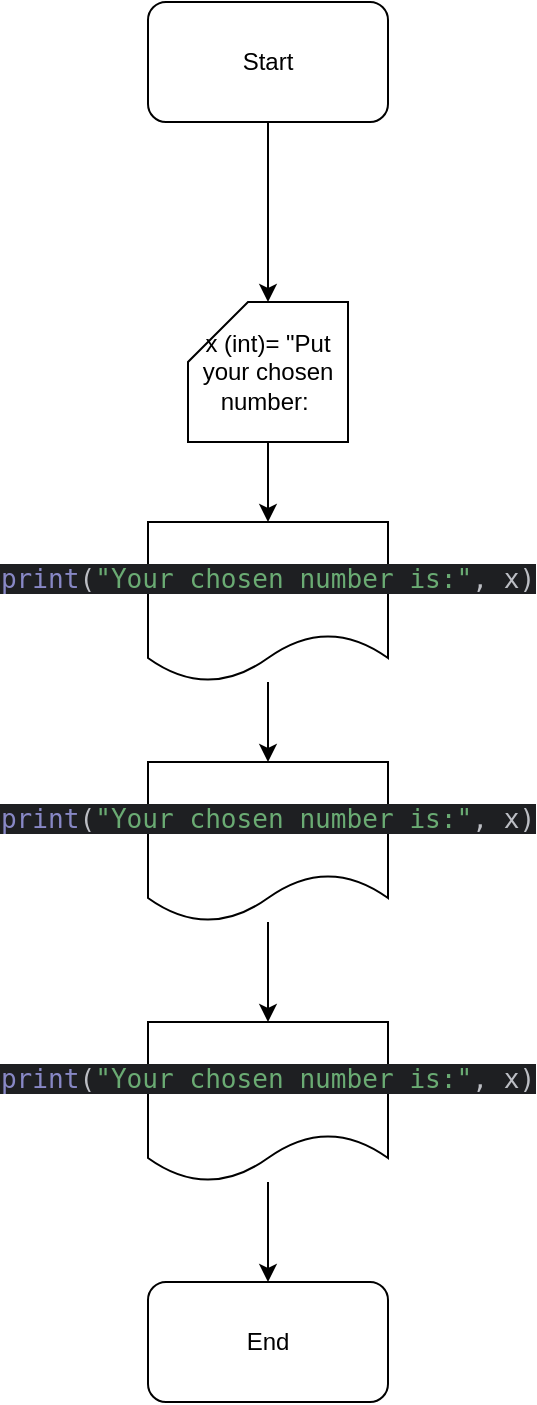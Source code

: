 <mxfile version="24.7.8">
  <diagram name="Page-1" id="rNZ-omP4ARs2rzPpi9Tk">
    <mxGraphModel dx="883" dy="1010" grid="1" gridSize="10" guides="1" tooltips="1" connect="1" arrows="1" fold="1" page="1" pageScale="1" pageWidth="850" pageHeight="1100" math="0" shadow="0">
      <root>
        <mxCell id="0" />
        <mxCell id="1" parent="0" />
        <mxCell id="yM-THDwb06CEvZR7gF_o-1" value="End" style="rounded=1;whiteSpace=wrap;html=1;" vertex="1" parent="1">
          <mxGeometry x="330" y="780" width="120" height="60" as="geometry" />
        </mxCell>
        <mxCell id="yM-THDwb06CEvZR7gF_o-5" value="" style="edgeStyle=orthogonalEdgeStyle;rounded=0;orthogonalLoop=1;jettySize=auto;html=1;" edge="1" parent="1" source="yM-THDwb06CEvZR7gF_o-2" target="yM-THDwb06CEvZR7gF_o-3">
          <mxGeometry relative="1" as="geometry" />
        </mxCell>
        <mxCell id="yM-THDwb06CEvZR7gF_o-2" value="Start" style="rounded=1;whiteSpace=wrap;html=1;" vertex="1" parent="1">
          <mxGeometry x="330" y="140" width="120" height="60" as="geometry" />
        </mxCell>
        <mxCell id="yM-THDwb06CEvZR7gF_o-6" value="" style="edgeStyle=orthogonalEdgeStyle;rounded=0;orthogonalLoop=1;jettySize=auto;html=1;" edge="1" parent="1" source="yM-THDwb06CEvZR7gF_o-3" target="yM-THDwb06CEvZR7gF_o-4">
          <mxGeometry relative="1" as="geometry" />
        </mxCell>
        <mxCell id="yM-THDwb06CEvZR7gF_o-3" value="x (int)= &quot;Put your chosen number:&amp;nbsp;" style="shape=card;whiteSpace=wrap;html=1;" vertex="1" parent="1">
          <mxGeometry x="350" y="290" width="80" height="70" as="geometry" />
        </mxCell>
        <mxCell id="yM-THDwb06CEvZR7gF_o-9" style="edgeStyle=orthogonalEdgeStyle;rounded=0;orthogonalLoop=1;jettySize=auto;html=1;exitX=0.5;exitY=0;exitDx=0;exitDy=0;" edge="1" parent="1" source="yM-THDwb06CEvZR7gF_o-4">
          <mxGeometry relative="1" as="geometry">
            <mxPoint x="390.545" y="430" as="targetPoint" />
          </mxGeometry>
        </mxCell>
        <mxCell id="yM-THDwb06CEvZR7gF_o-10" value="" style="edgeStyle=orthogonalEdgeStyle;rounded=0;orthogonalLoop=1;jettySize=auto;html=1;" edge="1" parent="1" source="yM-THDwb06CEvZR7gF_o-4" target="yM-THDwb06CEvZR7gF_o-7">
          <mxGeometry relative="1" as="geometry" />
        </mxCell>
        <mxCell id="yM-THDwb06CEvZR7gF_o-4" value="&lt;div style=&quot;background-color: rgb(30, 31, 34);&quot;&gt;&lt;pre style=&quot;font-family: &amp;quot;JetBrains Mono&amp;quot;, monospace; font-size: 9.8pt;&quot;&gt;&lt;div style=&quot;color: rgb(188, 190, 196);&quot;&gt;&lt;pre style=&quot;font-family:&#39;JetBrains Mono&#39;,monospace;font-size:9.8pt;&quot;&gt;&lt;span style=&quot;color:#8888c6;&quot;&gt;print&lt;/span&gt;(&lt;span style=&quot;color:#6aab73;&quot;&gt;&quot;Your chosen number is:&quot;&lt;/span&gt;, x)&lt;/pre&gt;&lt;/div&gt;&lt;/pre&gt;&lt;/div&gt;" style="shape=document;whiteSpace=wrap;html=1;boundedLbl=1;" vertex="1" parent="1">
          <mxGeometry x="330" y="400" width="120" height="80" as="geometry" />
        </mxCell>
        <mxCell id="yM-THDwb06CEvZR7gF_o-11" value="" style="edgeStyle=orthogonalEdgeStyle;rounded=0;orthogonalLoop=1;jettySize=auto;html=1;" edge="1" parent="1" source="yM-THDwb06CEvZR7gF_o-7" target="yM-THDwb06CEvZR7gF_o-8">
          <mxGeometry relative="1" as="geometry" />
        </mxCell>
        <mxCell id="yM-THDwb06CEvZR7gF_o-7" value="&lt;div style=&quot;background-color:#1e1f22;color:#bcbec4&quot;&gt;&lt;pre style=&quot;font-family:&#39;JetBrains Mono&#39;,monospace;font-size:9.8pt;&quot;&gt;&lt;span style=&quot;color:#8888c6;&quot;&gt;print&lt;/span&gt;(&lt;span style=&quot;color:#6aab73;&quot;&gt;&quot;Your chosen number is:&quot;&lt;/span&gt;, x)&lt;/pre&gt;&lt;/div&gt;" style="shape=document;whiteSpace=wrap;html=1;boundedLbl=1;" vertex="1" parent="1">
          <mxGeometry x="330" y="520" width="120" height="80" as="geometry" />
        </mxCell>
        <mxCell id="yM-THDwb06CEvZR7gF_o-12" value="" style="edgeStyle=orthogonalEdgeStyle;rounded=0;orthogonalLoop=1;jettySize=auto;html=1;" edge="1" parent="1" source="yM-THDwb06CEvZR7gF_o-8" target="yM-THDwb06CEvZR7gF_o-1">
          <mxGeometry relative="1" as="geometry" />
        </mxCell>
        <mxCell id="yM-THDwb06CEvZR7gF_o-8" value="&lt;div style=&quot;background-color:#1e1f22;color:#bcbec4&quot;&gt;&lt;pre style=&quot;font-family:&#39;JetBrains Mono&#39;,monospace;font-size:9.8pt;&quot;&gt;&lt;span style=&quot;color:#8888c6;&quot;&gt;print&lt;/span&gt;(&lt;span style=&quot;color:#6aab73;&quot;&gt;&quot;Your chosen number is:&quot;&lt;/span&gt;, x)&lt;/pre&gt;&lt;/div&gt;" style="shape=document;whiteSpace=wrap;html=1;boundedLbl=1;" vertex="1" parent="1">
          <mxGeometry x="330" y="650" width="120" height="80" as="geometry" />
        </mxCell>
      </root>
    </mxGraphModel>
  </diagram>
</mxfile>
